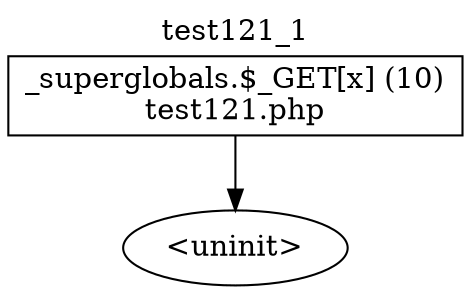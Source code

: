 digraph cfg {
  label="test121_1";
  labelloc=t;
  n1 [shape=box, label="_superglobals.$_GET[x] (10)\ntest121.php"];
  n2 [shape=ellipse, label="<uninit>"];
  n1 -> n2;
}
